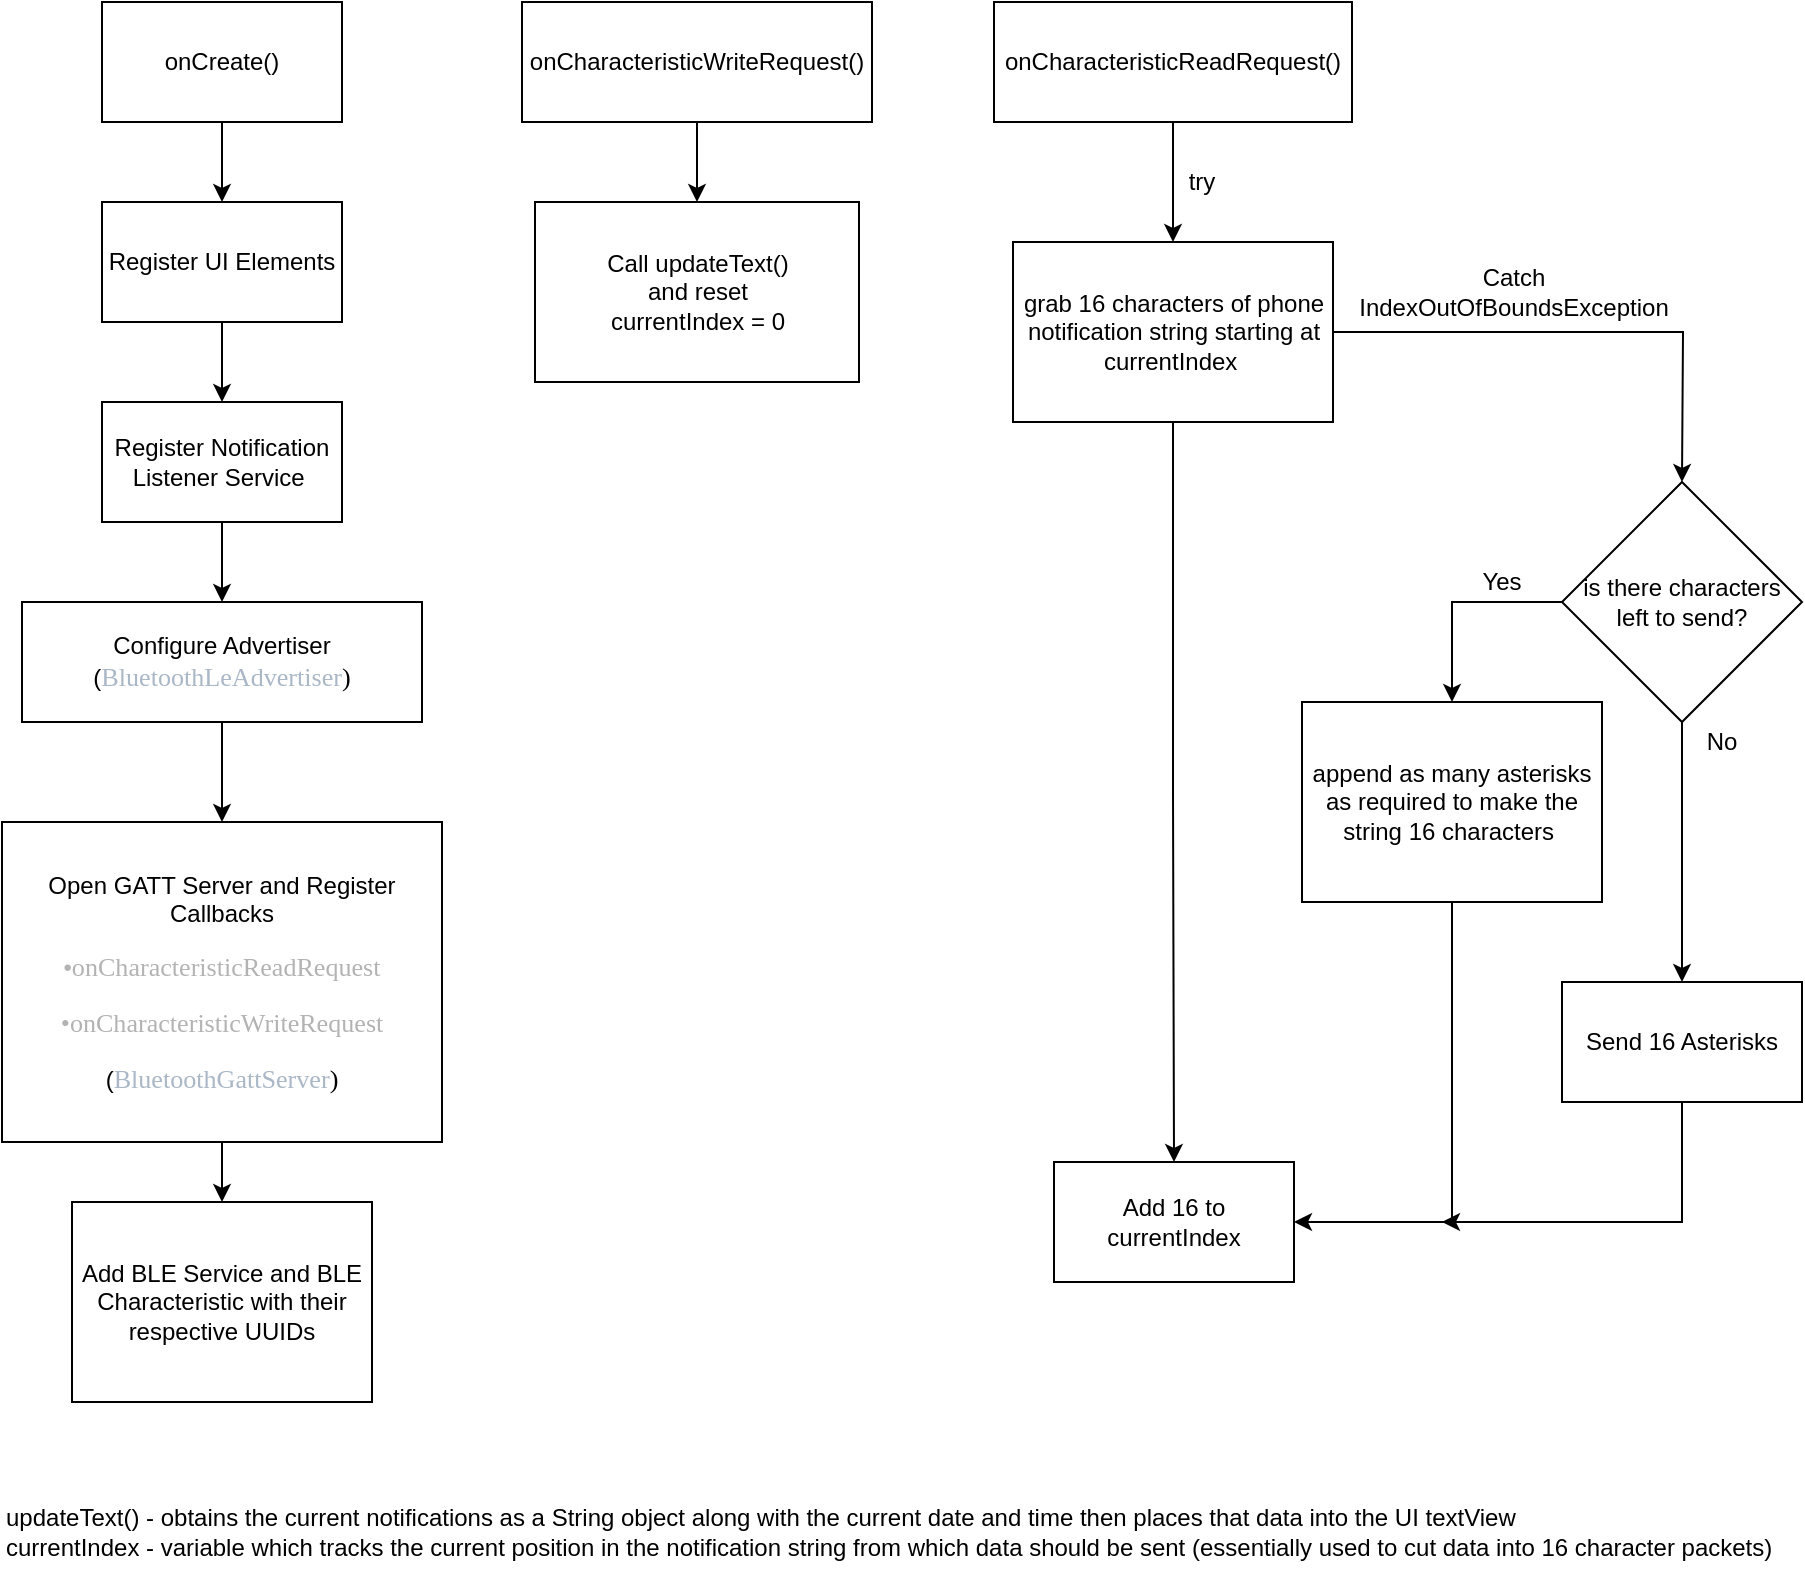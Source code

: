 <mxfile version="13.3.9" type="device"><diagram id="Le-RlEHxOl7v3iNbxbe7" name="Page-1"><mxGraphModel dx="1237" dy="862" grid="1" gridSize="10" guides="1" tooltips="1" connect="1" arrows="1" fold="1" page="1" pageScale="1" pageWidth="850" pageHeight="1100" math="0" shadow="0"><root><mxCell id="0"/><mxCell id="1" parent="0"/><mxCell id="p4g2Qr0yIlwEnIcW2ztS-7" style="edgeStyle=orthogonalEdgeStyle;rounded=0;orthogonalLoop=1;jettySize=auto;html=1;entryX=0.5;entryY=0;entryDx=0;entryDy=0;" edge="1" parent="1" source="p4g2Qr0yIlwEnIcW2ztS-1" target="p4g2Qr0yIlwEnIcW2ztS-2"><mxGeometry relative="1" as="geometry"/></mxCell><mxCell id="p4g2Qr0yIlwEnIcW2ztS-1" value="onCreate()" style="rounded=0;whiteSpace=wrap;html=1;" vertex="1" parent="1"><mxGeometry x="50" y="80" width="120" height="60" as="geometry"/></mxCell><mxCell id="p4g2Qr0yIlwEnIcW2ztS-8" style="edgeStyle=orthogonalEdgeStyle;rounded=0;orthogonalLoop=1;jettySize=auto;html=1;entryX=0.5;entryY=0;entryDx=0;entryDy=0;" edge="1" parent="1" source="p4g2Qr0yIlwEnIcW2ztS-2" target="p4g2Qr0yIlwEnIcW2ztS-6"><mxGeometry relative="1" as="geometry"/></mxCell><mxCell id="p4g2Qr0yIlwEnIcW2ztS-2" value="Register UI Elements" style="rounded=0;whiteSpace=wrap;html=1;" vertex="1" parent="1"><mxGeometry x="50" y="180" width="120" height="60" as="geometry"/></mxCell><mxCell id="p4g2Qr0yIlwEnIcW2ztS-10" style="edgeStyle=orthogonalEdgeStyle;rounded=0;orthogonalLoop=1;jettySize=auto;html=1;" edge="1" parent="1" source="p4g2Qr0yIlwEnIcW2ztS-3" target="p4g2Qr0yIlwEnIcW2ztS-4"><mxGeometry relative="1" as="geometry"/></mxCell><mxCell id="p4g2Qr0yIlwEnIcW2ztS-3" value="&lt;p&gt;&lt;span style=&quot;background-color: rgb(255 , 255 , 255)&quot;&gt;Configure Advertiser&lt;br&gt;(&lt;span style=&quot;color: rgb(169 , 183 , 198) ; font-family: &amp;#34;consolas&amp;#34; ; font-size: 9.8pt&quot;&gt;BluetoothLeAdvertiser&lt;/span&gt;&lt;span style=&quot;font-family: &amp;#34;consolas&amp;#34; ; font-size: 9.8pt&quot;&gt;)&lt;/span&gt;&lt;/span&gt;&lt;/p&gt;" style="rounded=0;whiteSpace=wrap;html=1;" vertex="1" parent="1"><mxGeometry x="10" y="380" width="200" height="60" as="geometry"/></mxCell><mxCell id="p4g2Qr0yIlwEnIcW2ztS-11" style="edgeStyle=orthogonalEdgeStyle;rounded=0;orthogonalLoop=1;jettySize=auto;html=1;entryX=0.5;entryY=0;entryDx=0;entryDy=0;" edge="1" parent="1" source="p4g2Qr0yIlwEnIcW2ztS-4" target="p4g2Qr0yIlwEnIcW2ztS-5"><mxGeometry relative="1" as="geometry"/></mxCell><mxCell id="p4g2Qr0yIlwEnIcW2ztS-4" value="&lt;p&gt;&lt;span style=&quot;background-color: rgb(255 , 255 , 255)&quot;&gt;Open GATT Server and Register Callbacks&lt;/span&gt;&lt;/p&gt;&lt;p&gt;&lt;font style=&quot;background-color: rgb(255 , 255 , 255)&quot; color=&quot;#b3b3b3&quot;&gt;•&lt;span style=&quot;font-family: &amp;#34;consolas&amp;#34; ; font-size: 9.8pt&quot;&gt;onCharacteristicReadRequest&lt;/span&gt;&lt;/font&gt;&lt;/p&gt;&lt;p&gt;&lt;font style=&quot;background-color: rgb(255 , 255 , 255)&quot; color=&quot;#b3b3b3&quot;&gt;&lt;span style=&quot;font-family: &amp;#34;consolas&amp;#34; ; font-size: 9.8pt&quot;&gt;•&lt;/span&gt;&lt;span style=&quot;font-family: &amp;#34;consolas&amp;#34; ; font-size: 9.8pt&quot;&gt;onCharacteristicWriteRequest&lt;/span&gt;&lt;/font&gt;&lt;/p&gt;&lt;p&gt;&lt;span style=&quot;background-color: rgb(255 , 255 , 255)&quot;&gt;(&lt;span style=&quot;color: rgb(169 , 183 , 198) ; font-family: &amp;#34;consolas&amp;#34; ; font-size: 9.8pt&quot;&gt;BluetoothGattServer&lt;/span&gt;&lt;span style=&quot;font-family: &amp;#34;consolas&amp;#34; ; font-size: 9.8pt&quot;&gt;)&lt;/span&gt;&lt;/span&gt;&lt;/p&gt;" style="rounded=0;whiteSpace=wrap;html=1;" vertex="1" parent="1"><mxGeometry y="490" width="220" height="160" as="geometry"/></mxCell><mxCell id="p4g2Qr0yIlwEnIcW2ztS-5" value="Add BLE Service and BLE Characteristic with their respective UUIDs" style="rounded=0;whiteSpace=wrap;html=1;" vertex="1" parent="1"><mxGeometry x="35" y="680" width="150" height="100" as="geometry"/></mxCell><mxCell id="p4g2Qr0yIlwEnIcW2ztS-9" style="edgeStyle=orthogonalEdgeStyle;rounded=0;orthogonalLoop=1;jettySize=auto;html=1;entryX=0.5;entryY=0;entryDx=0;entryDy=0;" edge="1" parent="1" source="p4g2Qr0yIlwEnIcW2ztS-6" target="p4g2Qr0yIlwEnIcW2ztS-3"><mxGeometry relative="1" as="geometry"/></mxCell><mxCell id="p4g2Qr0yIlwEnIcW2ztS-6" value="Register Notification Listener Service&amp;nbsp;" style="rounded=0;whiteSpace=wrap;html=1;" vertex="1" parent="1"><mxGeometry x="50" y="280" width="120" height="60" as="geometry"/></mxCell><mxCell id="p4g2Qr0yIlwEnIcW2ztS-14" style="edgeStyle=orthogonalEdgeStyle;rounded=0;orthogonalLoop=1;jettySize=auto;html=1;entryX=0.5;entryY=0;entryDx=0;entryDy=0;" edge="1" parent="1" source="p4g2Qr0yIlwEnIcW2ztS-12" target="p4g2Qr0yIlwEnIcW2ztS-13"><mxGeometry relative="1" as="geometry"/></mxCell><mxCell id="p4g2Qr0yIlwEnIcW2ztS-12" value="onCharacteristicWriteRequest()" style="rounded=0;whiteSpace=wrap;html=1;" vertex="1" parent="1"><mxGeometry x="260" y="80" width="175" height="60" as="geometry"/></mxCell><mxCell id="p4g2Qr0yIlwEnIcW2ztS-13" value="Call updateText()&lt;br&gt;and reset&lt;br&gt;currentIndex = 0" style="rounded=0;whiteSpace=wrap;html=1;" vertex="1" parent="1"><mxGeometry x="266.5" y="180" width="162" height="90" as="geometry"/></mxCell><mxCell id="p4g2Qr0yIlwEnIcW2ztS-17" value="updateText() - obtains the current notifications as a String object along with the current date and time then places that data into the UI textView&lt;br&gt;currentIndex - variable which tracks the current position in the notification string from which data should be sent (essentially used to cut data into 16 character packets)&amp;nbsp;" style="text;html=1;strokeColor=none;fillColor=none;align=left;verticalAlign=middle;whiteSpace=wrap;rounded=0;" vertex="1" parent="1"><mxGeometry y="820" width="894" height="50" as="geometry"/></mxCell><mxCell id="p4g2Qr0yIlwEnIcW2ztS-20" style="edgeStyle=orthogonalEdgeStyle;rounded=0;orthogonalLoop=1;jettySize=auto;html=1;entryX=0.5;entryY=0;entryDx=0;entryDy=0;" edge="1" parent="1" source="p4g2Qr0yIlwEnIcW2ztS-18" target="p4g2Qr0yIlwEnIcW2ztS-19"><mxGeometry relative="1" as="geometry"/></mxCell><mxCell id="p4g2Qr0yIlwEnIcW2ztS-18" value="onCharacteristicReadRequest()" style="rounded=0;whiteSpace=wrap;html=1;" vertex="1" parent="1"><mxGeometry x="496" y="80" width="179" height="60" as="geometry"/></mxCell><mxCell id="p4g2Qr0yIlwEnIcW2ztS-24" style="edgeStyle=orthogonalEdgeStyle;rounded=0;orthogonalLoop=1;jettySize=auto;html=1;entryX=0.5;entryY=0;entryDx=0;entryDy=0;" edge="1" parent="1" source="p4g2Qr0yIlwEnIcW2ztS-19"><mxGeometry relative="1" as="geometry"><mxPoint x="840" y="320" as="targetPoint"/></mxGeometry></mxCell><mxCell id="p4g2Qr0yIlwEnIcW2ztS-35" style="edgeStyle=orthogonalEdgeStyle;rounded=0;orthogonalLoop=1;jettySize=auto;html=1;" edge="1" parent="1" source="p4g2Qr0yIlwEnIcW2ztS-19" target="p4g2Qr0yIlwEnIcW2ztS-34"><mxGeometry relative="1" as="geometry"/></mxCell><mxCell id="p4g2Qr0yIlwEnIcW2ztS-19" value="grab 16 characters of phone notification string starting at currentIndex&amp;nbsp;" style="rounded=0;whiteSpace=wrap;html=1;" vertex="1" parent="1"><mxGeometry x="505.5" y="200" width="160" height="90" as="geometry"/></mxCell><mxCell id="p4g2Qr0yIlwEnIcW2ztS-21" value="try" style="text;html=1;strokeColor=none;fillColor=none;align=center;verticalAlign=middle;whiteSpace=wrap;rounded=0;" vertex="1" parent="1"><mxGeometry x="580" y="160" width="40" height="20" as="geometry"/></mxCell><mxCell id="p4g2Qr0yIlwEnIcW2ztS-25" value="Catch IndexOutOfBoundsException" style="text;html=1;strokeColor=none;fillColor=none;align=center;verticalAlign=middle;whiteSpace=wrap;rounded=0;" vertex="1" parent="1"><mxGeometry x="665.5" y="215" width="180" height="20" as="geometry"/></mxCell><mxCell id="p4g2Qr0yIlwEnIcW2ztS-29" style="edgeStyle=orthogonalEdgeStyle;rounded=0;orthogonalLoop=1;jettySize=auto;html=1;entryX=0.5;entryY=0;entryDx=0;entryDy=0;" edge="1" parent="1" source="p4g2Qr0yIlwEnIcW2ztS-26" target="p4g2Qr0yIlwEnIcW2ztS-27"><mxGeometry relative="1" as="geometry"><Array as="points"><mxPoint x="725" y="380"/></Array></mxGeometry></mxCell><mxCell id="p4g2Qr0yIlwEnIcW2ztS-32" style="edgeStyle=orthogonalEdgeStyle;rounded=0;orthogonalLoop=1;jettySize=auto;html=1;entryX=0.5;entryY=0;entryDx=0;entryDy=0;" edge="1" parent="1" source="p4g2Qr0yIlwEnIcW2ztS-26" target="p4g2Qr0yIlwEnIcW2ztS-28"><mxGeometry relative="1" as="geometry"/></mxCell><mxCell id="p4g2Qr0yIlwEnIcW2ztS-26" value="is there characters left to send?" style="rhombus;whiteSpace=wrap;html=1;" vertex="1" parent="1"><mxGeometry x="780" y="320" width="120" height="120" as="geometry"/></mxCell><mxCell id="p4g2Qr0yIlwEnIcW2ztS-36" style="edgeStyle=orthogonalEdgeStyle;rounded=0;orthogonalLoop=1;jettySize=auto;html=1;entryX=1;entryY=0.5;entryDx=0;entryDy=0;" edge="1" parent="1" source="p4g2Qr0yIlwEnIcW2ztS-27" target="p4g2Qr0yIlwEnIcW2ztS-34"><mxGeometry relative="1" as="geometry"><Array as="points"><mxPoint x="725" y="690"/></Array></mxGeometry></mxCell><mxCell id="p4g2Qr0yIlwEnIcW2ztS-27" value="append as many asterisks as required to make the string 16 characters&amp;nbsp;" style="rounded=0;whiteSpace=wrap;html=1;" vertex="1" parent="1"><mxGeometry x="650" y="430" width="150" height="100" as="geometry"/></mxCell><mxCell id="p4g2Qr0yIlwEnIcW2ztS-37" style="edgeStyle=orthogonalEdgeStyle;rounded=0;orthogonalLoop=1;jettySize=auto;html=1;" edge="1" parent="1" source="p4g2Qr0yIlwEnIcW2ztS-28"><mxGeometry relative="1" as="geometry"><mxPoint x="720" y="690" as="targetPoint"/><Array as="points"><mxPoint x="840" y="690"/></Array></mxGeometry></mxCell><mxCell id="p4g2Qr0yIlwEnIcW2ztS-28" value="Send 16 Asterisks" style="rounded=0;whiteSpace=wrap;html=1;" vertex="1" parent="1"><mxGeometry x="780" y="570" width="120" height="60" as="geometry"/></mxCell><mxCell id="p4g2Qr0yIlwEnIcW2ztS-30" value="Yes" style="text;html=1;strokeColor=none;fillColor=none;align=center;verticalAlign=middle;whiteSpace=wrap;rounded=0;" vertex="1" parent="1"><mxGeometry x="730" y="360" width="40" height="20" as="geometry"/></mxCell><mxCell id="p4g2Qr0yIlwEnIcW2ztS-33" value="No" style="text;html=1;strokeColor=none;fillColor=none;align=center;verticalAlign=middle;whiteSpace=wrap;rounded=0;" vertex="1" parent="1"><mxGeometry x="840" y="440" width="40" height="20" as="geometry"/></mxCell><mxCell id="p4g2Qr0yIlwEnIcW2ztS-34" value="Add 16 to currentIndex" style="rounded=0;whiteSpace=wrap;html=1;" vertex="1" parent="1"><mxGeometry x="526" y="660" width="120" height="60" as="geometry"/></mxCell></root></mxGraphModel></diagram></mxfile>